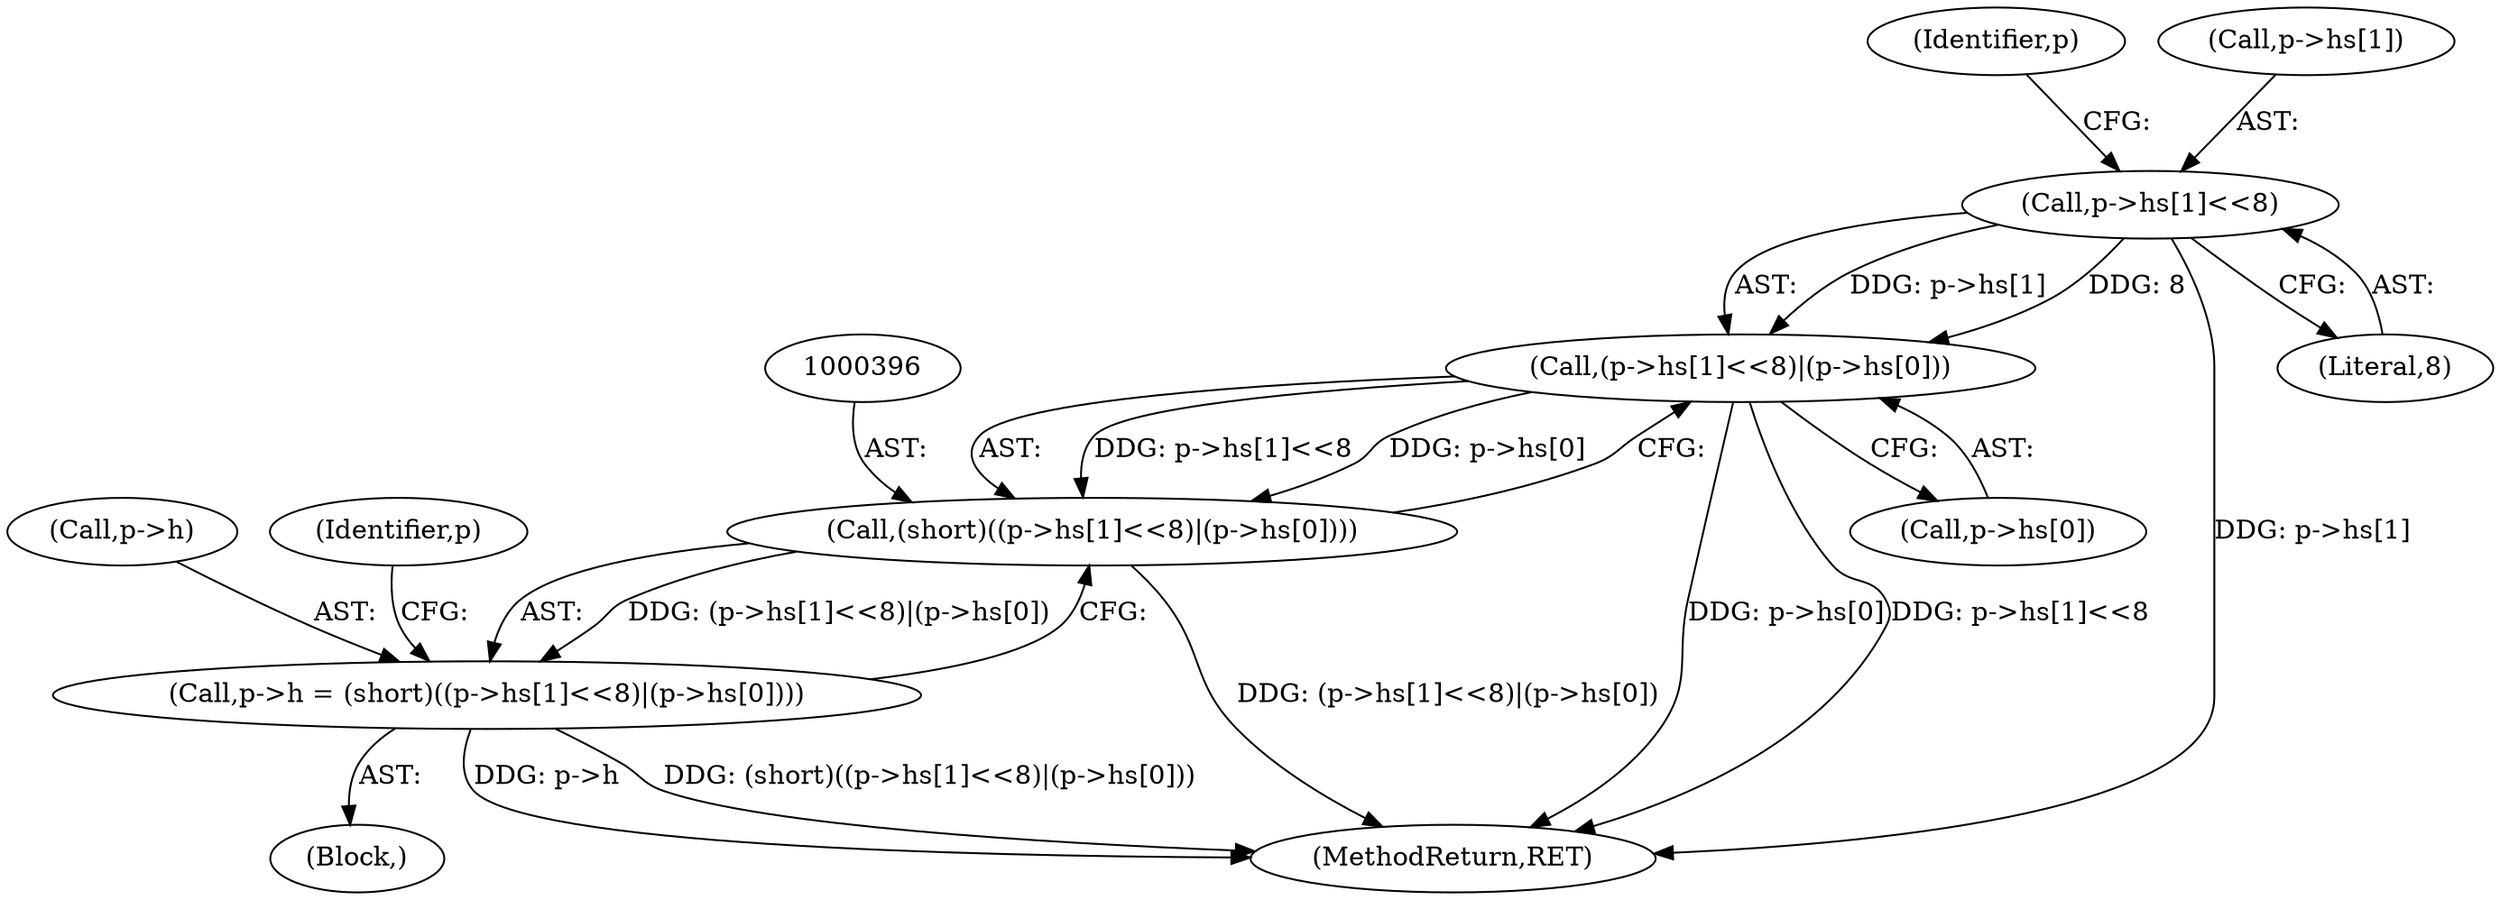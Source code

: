 digraph "0_file_4a284c89d6ef11aca34da65da7d673050a5ea320_2@array" {
"1000398" [label="(Call,p->hs[1]<<8)"];
"1000397" [label="(Call,(p->hs[1]<<8)|(p->hs[0]))"];
"1000395" [label="(Call,(short)((p->hs[1]<<8)|(p->hs[0])))"];
"1000391" [label="(Call,p->h = (short)((p->hs[1]<<8)|(p->hs[0])))"];
"1000407" [label="(Identifier,p)"];
"1000902" [label="(MethodReturn,RET)"];
"1000392" [label="(Call,p->h)"];
"1000404" [label="(Literal,8)"];
"1000405" [label="(Call,p->hs[0])"];
"1000398" [label="(Call,p->hs[1]<<8)"];
"1000397" [label="(Call,(p->hs[1]<<8)|(p->hs[0]))"];
"1000399" [label="(Call,p->hs[1])"];
"1000391" [label="(Call,p->h = (short)((p->hs[1]<<8)|(p->hs[0])))"];
"1000411" [label="(Identifier,p)"];
"1000122" [label="(Block,)"];
"1000395" [label="(Call,(short)((p->hs[1]<<8)|(p->hs[0])))"];
"1000398" -> "1000397"  [label="AST: "];
"1000398" -> "1000404"  [label="CFG: "];
"1000399" -> "1000398"  [label="AST: "];
"1000404" -> "1000398"  [label="AST: "];
"1000407" -> "1000398"  [label="CFG: "];
"1000398" -> "1000902"  [label="DDG: p->hs[1]"];
"1000398" -> "1000397"  [label="DDG: p->hs[1]"];
"1000398" -> "1000397"  [label="DDG: 8"];
"1000397" -> "1000395"  [label="AST: "];
"1000397" -> "1000405"  [label="CFG: "];
"1000405" -> "1000397"  [label="AST: "];
"1000395" -> "1000397"  [label="CFG: "];
"1000397" -> "1000902"  [label="DDG: p->hs[0]"];
"1000397" -> "1000902"  [label="DDG: p->hs[1]<<8"];
"1000397" -> "1000395"  [label="DDG: p->hs[1]<<8"];
"1000397" -> "1000395"  [label="DDG: p->hs[0]"];
"1000395" -> "1000391"  [label="AST: "];
"1000396" -> "1000395"  [label="AST: "];
"1000391" -> "1000395"  [label="CFG: "];
"1000395" -> "1000902"  [label="DDG: (p->hs[1]<<8)|(p->hs[0])"];
"1000395" -> "1000391"  [label="DDG: (p->hs[1]<<8)|(p->hs[0])"];
"1000391" -> "1000122"  [label="AST: "];
"1000392" -> "1000391"  [label="AST: "];
"1000411" -> "1000391"  [label="CFG: "];
"1000391" -> "1000902"  [label="DDG: p->h"];
"1000391" -> "1000902"  [label="DDG: (short)((p->hs[1]<<8)|(p->hs[0]))"];
}
